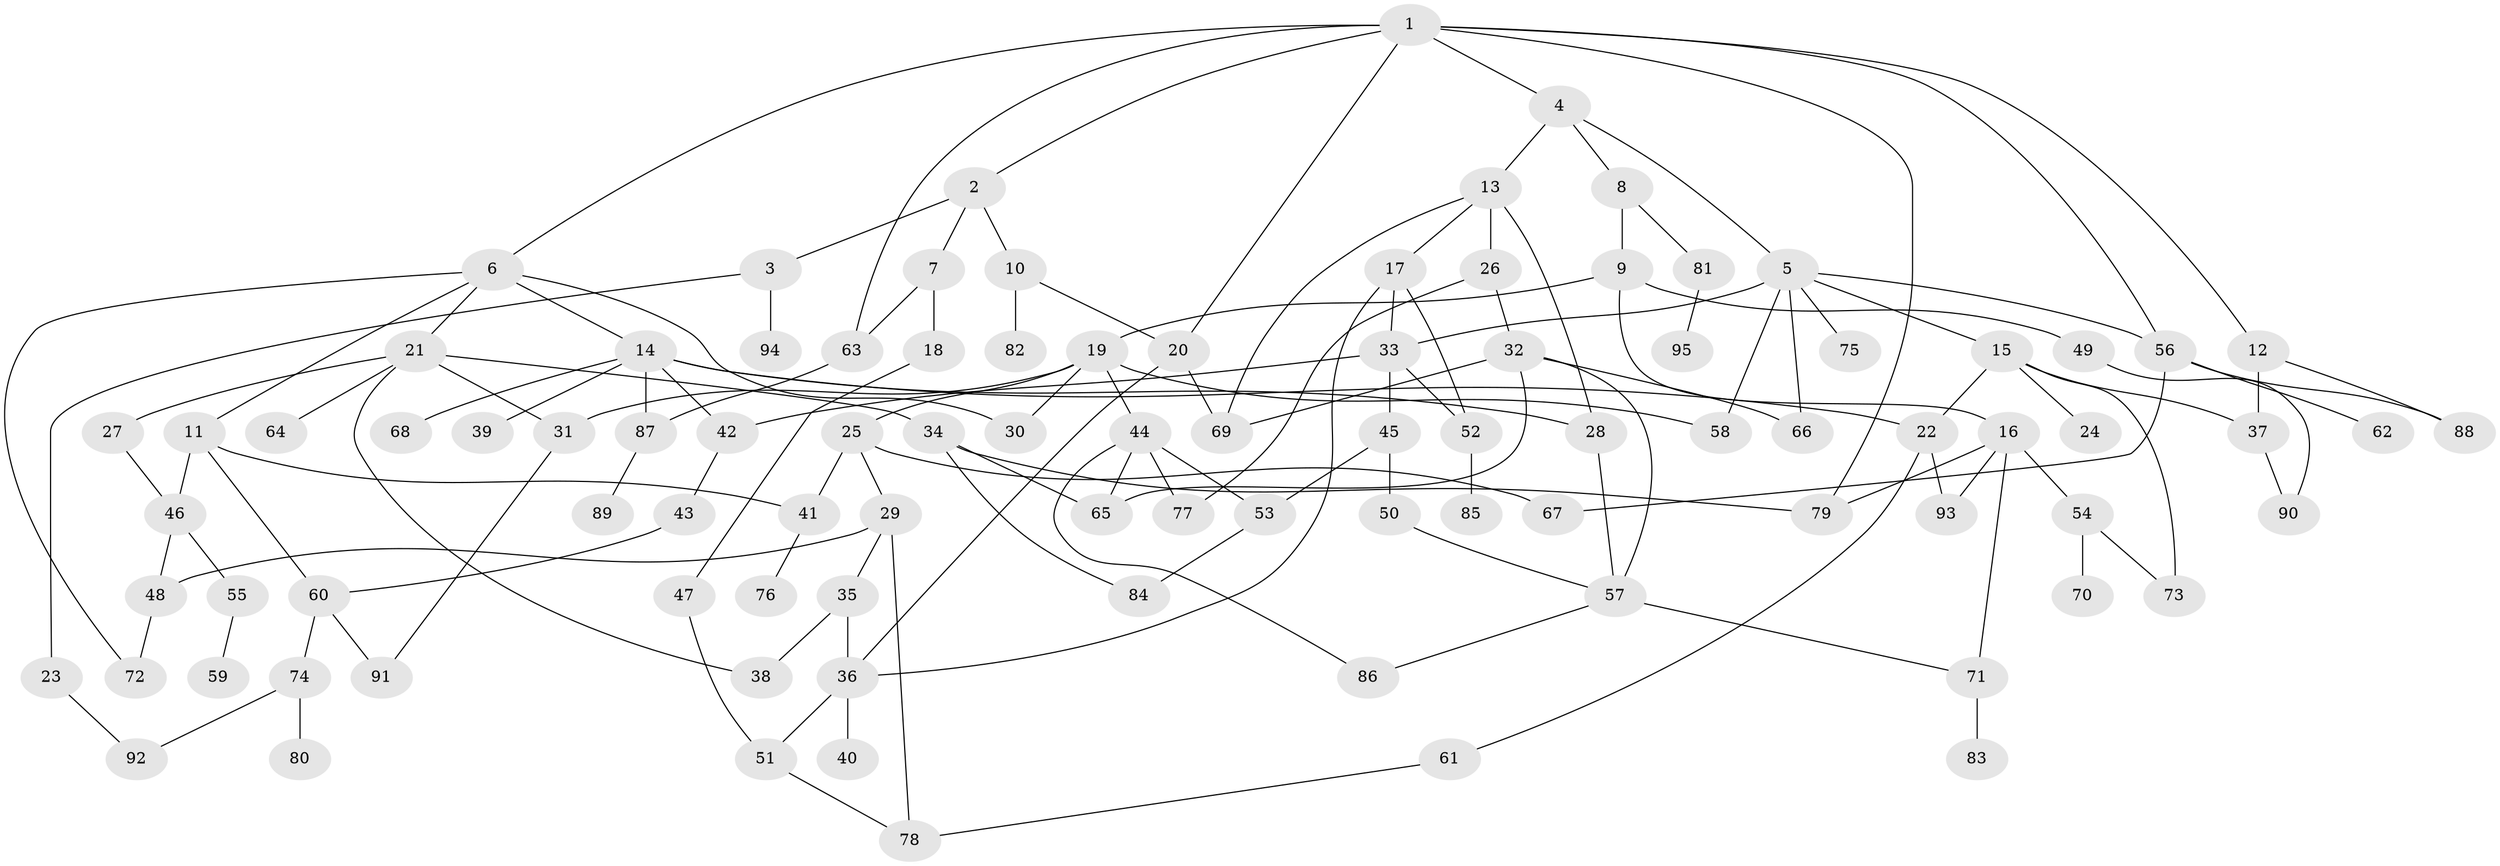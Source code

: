 // coarse degree distribution, {5: 0.19298245614035087, 2: 0.22807017543859648, 1: 0.2631578947368421, 4: 0.03508771929824561, 3: 0.17543859649122806, 6: 0.017543859649122806, 11: 0.017543859649122806, 9: 0.03508771929824561, 7: 0.017543859649122806, 8: 0.017543859649122806}
// Generated by graph-tools (version 1.1) at 2025/45/03/04/25 21:45:25]
// undirected, 95 vertices, 139 edges
graph export_dot {
graph [start="1"]
  node [color=gray90,style=filled];
  1;
  2;
  3;
  4;
  5;
  6;
  7;
  8;
  9;
  10;
  11;
  12;
  13;
  14;
  15;
  16;
  17;
  18;
  19;
  20;
  21;
  22;
  23;
  24;
  25;
  26;
  27;
  28;
  29;
  30;
  31;
  32;
  33;
  34;
  35;
  36;
  37;
  38;
  39;
  40;
  41;
  42;
  43;
  44;
  45;
  46;
  47;
  48;
  49;
  50;
  51;
  52;
  53;
  54;
  55;
  56;
  57;
  58;
  59;
  60;
  61;
  62;
  63;
  64;
  65;
  66;
  67;
  68;
  69;
  70;
  71;
  72;
  73;
  74;
  75;
  76;
  77;
  78;
  79;
  80;
  81;
  82;
  83;
  84;
  85;
  86;
  87;
  88;
  89;
  90;
  91;
  92;
  93;
  94;
  95;
  1 -- 2;
  1 -- 4;
  1 -- 6;
  1 -- 12;
  1 -- 20;
  1 -- 56;
  1 -- 63;
  1 -- 79;
  2 -- 3;
  2 -- 7;
  2 -- 10;
  3 -- 23;
  3 -- 94;
  4 -- 5;
  4 -- 8;
  4 -- 13;
  5 -- 15;
  5 -- 33;
  5 -- 58;
  5 -- 75;
  5 -- 56;
  5 -- 66;
  6 -- 11;
  6 -- 14;
  6 -- 21;
  6 -- 30;
  6 -- 72;
  7 -- 18;
  7 -- 63;
  8 -- 9;
  8 -- 81;
  9 -- 16;
  9 -- 19;
  9 -- 49;
  10 -- 82;
  10 -- 20;
  11 -- 41;
  11 -- 46;
  11 -- 60;
  12 -- 37;
  12 -- 88;
  13 -- 17;
  13 -- 26;
  13 -- 69;
  13 -- 28;
  14 -- 28;
  14 -- 39;
  14 -- 68;
  14 -- 87;
  14 -- 22;
  14 -- 42;
  15 -- 22;
  15 -- 24;
  15 -- 73;
  15 -- 37;
  16 -- 54;
  16 -- 71;
  16 -- 93;
  16 -- 79;
  17 -- 52;
  17 -- 36;
  17 -- 33;
  18 -- 47;
  19 -- 25;
  19 -- 44;
  19 -- 58;
  19 -- 30;
  19 -- 31;
  20 -- 36;
  20 -- 69;
  21 -- 27;
  21 -- 31;
  21 -- 34;
  21 -- 64;
  21 -- 38;
  22 -- 61;
  22 -- 93;
  23 -- 92;
  25 -- 29;
  25 -- 41;
  25 -- 67;
  26 -- 32;
  26 -- 77;
  27 -- 46;
  28 -- 57;
  29 -- 35;
  29 -- 48;
  29 -- 78;
  31 -- 91;
  32 -- 66;
  32 -- 57;
  32 -- 69;
  32 -- 65;
  33 -- 42;
  33 -- 45;
  33 -- 52;
  34 -- 65;
  34 -- 84;
  34 -- 79;
  35 -- 38;
  35 -- 36;
  36 -- 40;
  36 -- 51;
  37 -- 90;
  41 -- 76;
  42 -- 43;
  43 -- 60;
  44 -- 86;
  44 -- 77;
  44 -- 53;
  44 -- 65;
  45 -- 50;
  45 -- 53;
  46 -- 55;
  46 -- 48;
  47 -- 51;
  48 -- 72;
  49 -- 90;
  50 -- 57;
  51 -- 78;
  52 -- 85;
  53 -- 84;
  54 -- 70;
  54 -- 73;
  55 -- 59;
  56 -- 62;
  56 -- 67;
  56 -- 88;
  57 -- 86;
  57 -- 71;
  60 -- 74;
  60 -- 91;
  61 -- 78;
  63 -- 87;
  71 -- 83;
  74 -- 80;
  74 -- 92;
  81 -- 95;
  87 -- 89;
}
